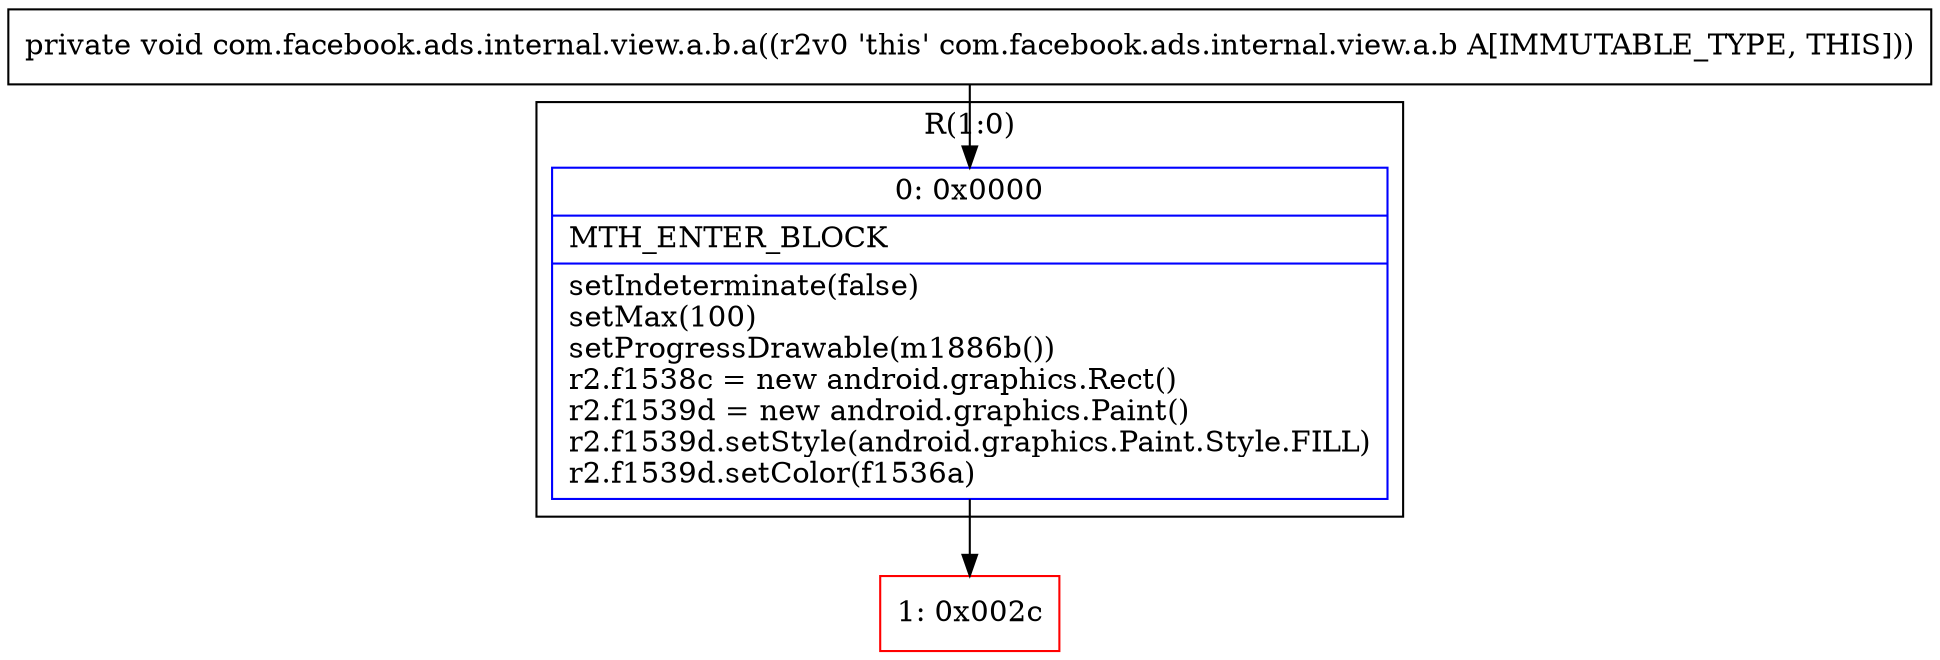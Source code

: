 digraph "CFG forcom.facebook.ads.internal.view.a.b.a()V" {
subgraph cluster_Region_1398219880 {
label = "R(1:0)";
node [shape=record,color=blue];
Node_0 [shape=record,label="{0\:\ 0x0000|MTH_ENTER_BLOCK\l|setIndeterminate(false)\lsetMax(100)\lsetProgressDrawable(m1886b())\lr2.f1538c = new android.graphics.Rect()\lr2.f1539d = new android.graphics.Paint()\lr2.f1539d.setStyle(android.graphics.Paint.Style.FILL)\lr2.f1539d.setColor(f1536a)\l}"];
}
Node_1 [shape=record,color=red,label="{1\:\ 0x002c}"];
MethodNode[shape=record,label="{private void com.facebook.ads.internal.view.a.b.a((r2v0 'this' com.facebook.ads.internal.view.a.b A[IMMUTABLE_TYPE, THIS])) }"];
MethodNode -> Node_0;
Node_0 -> Node_1;
}

